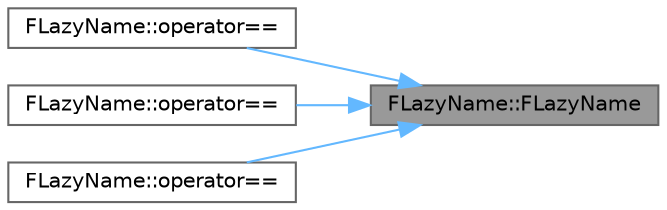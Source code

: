 digraph "FLazyName::FLazyName"
{
 // INTERACTIVE_SVG=YES
 // LATEX_PDF_SIZE
  bgcolor="transparent";
  edge [fontname=Helvetica,fontsize=10,labelfontname=Helvetica,labelfontsize=10];
  node [fontname=Helvetica,fontsize=10,shape=box,height=0.2,width=0.4];
  rankdir="RL";
  Node1 [id="Node000001",label="FLazyName::FLazyName",height=0.2,width=0.4,color="gray40", fillcolor="grey60", style="filled", fontcolor="black",tooltip=" "];
  Node1 -> Node2 [id="edge1_Node000001_Node000002",dir="back",color="steelblue1",style="solid",tooltip=" "];
  Node2 [id="Node000002",label="FLazyName::operator==",height=0.2,width=0.4,color="grey40", fillcolor="white", style="filled",URL="$de/d2a/classFLazyName.html#a0eb6ea7a51aaddaebab858341673c78a",tooltip=" "];
  Node1 -> Node3 [id="edge2_Node000001_Node000003",dir="back",color="steelblue1",style="solid",tooltip=" "];
  Node3 [id="Node000003",label="FLazyName::operator==",height=0.2,width=0.4,color="grey40", fillcolor="white", style="filled",URL="$de/d2a/classFLazyName.html#a642a84b0b142066d09387c24efbe0f6d",tooltip=" "];
  Node1 -> Node4 [id="edge3_Node000001_Node000004",dir="back",color="steelblue1",style="solid",tooltip=" "];
  Node4 [id="Node000004",label="FLazyName::operator==",height=0.2,width=0.4,color="grey40", fillcolor="white", style="filled",URL="$de/d2a/classFLazyName.html#afdce1fbf8d818ab5c4b620da21eed459",tooltip=" "];
}
